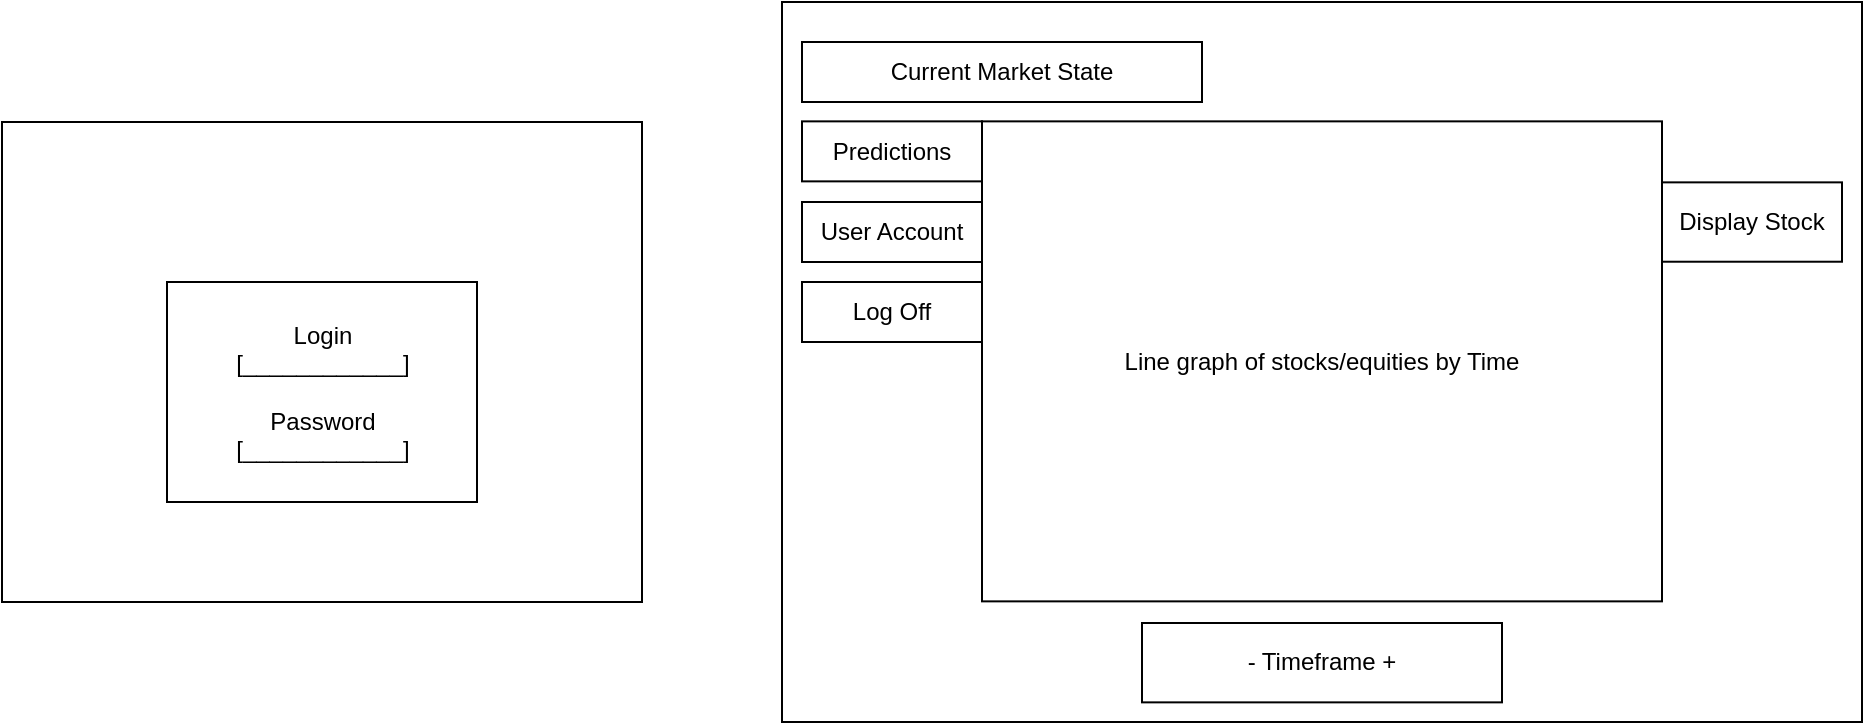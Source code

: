 <mxfile version="12.6.5" type="device"><diagram id="kK3OiQNVyR1i0bnNllnc" name="Page-1"><mxGraphModel dx="1278" dy="949" grid="1" gridSize="10" guides="1" tooltips="1" connect="1" arrows="1" fold="1" page="1" pageScale="1" pageWidth="500" pageHeight="500" math="0" shadow="0"><root><mxCell id="0"/><mxCell id="1" parent="0"/><mxCell id="9jDJ3HsL0_QbVjvhmPQU-1" value="" style="rounded=0;whiteSpace=wrap;html=1;" parent="1" vertex="1"><mxGeometry x="150" y="160" width="320" height="240" as="geometry"/></mxCell><mxCell id="9jDJ3HsL0_QbVjvhmPQU-2" value="Login&lt;br&gt;[____________]&lt;br&gt;&lt;br&gt;Password&lt;br&gt;[____________]" style="rounded=0;whiteSpace=wrap;html=1;" parent="1" vertex="1"><mxGeometry x="232.5" y="240" width="155" height="110" as="geometry"/></mxCell><mxCell id="9jDJ3HsL0_QbVjvhmPQU-14" value="" style="rounded=0;whiteSpace=wrap;html=1;" parent="1" vertex="1"><mxGeometry x="540" y="100.0" width="540" height="360" as="geometry"/></mxCell><mxCell id="9jDJ3HsL0_QbVjvhmPQU-19" value="Line graph of stocks/equities by Time" style="rounded=0;whiteSpace=wrap;html=1;" parent="1" vertex="1"><mxGeometry x="640" y="159.68" width="340" height="240" as="geometry"/></mxCell><mxCell id="9jDJ3HsL0_QbVjvhmPQU-20" value="- Timeframe +" style="rounded=0;whiteSpace=wrap;html=1;" parent="1" vertex="1"><mxGeometry x="720" y="410.5" width="180" height="39.68" as="geometry"/></mxCell><mxCell id="9jDJ3HsL0_QbVjvhmPQU-21" value="Display Stock" style="rounded=0;whiteSpace=wrap;html=1;" parent="1" vertex="1"><mxGeometry x="980" y="190.18" width="90" height="39.68" as="geometry"/></mxCell><mxCell id="9jDJ3HsL0_QbVjvhmPQU-4" value="Current Market State" style="rounded=0;whiteSpace=wrap;html=1;" parent="1" vertex="1"><mxGeometry x="550" y="120" width="200" height="30" as="geometry"/></mxCell><mxCell id="9jDJ3HsL0_QbVjvhmPQU-15" value="Predictions" style="rounded=0;whiteSpace=wrap;html=1;" parent="1" vertex="1"><mxGeometry x="550" y="159.68" width="90" height="30" as="geometry"/></mxCell><mxCell id="9jDJ3HsL0_QbVjvhmPQU-16" value="User Account" style="rounded=0;whiteSpace=wrap;html=1;" parent="1" vertex="1"><mxGeometry x="550" y="200" width="90" height="30" as="geometry"/></mxCell><mxCell id="9jDJ3HsL0_QbVjvhmPQU-17" value="Log Off" style="rounded=0;whiteSpace=wrap;html=1;" parent="1" vertex="1"><mxGeometry x="550" y="240" width="90" height="30" as="geometry"/></mxCell></root></mxGraphModel></diagram></mxfile>